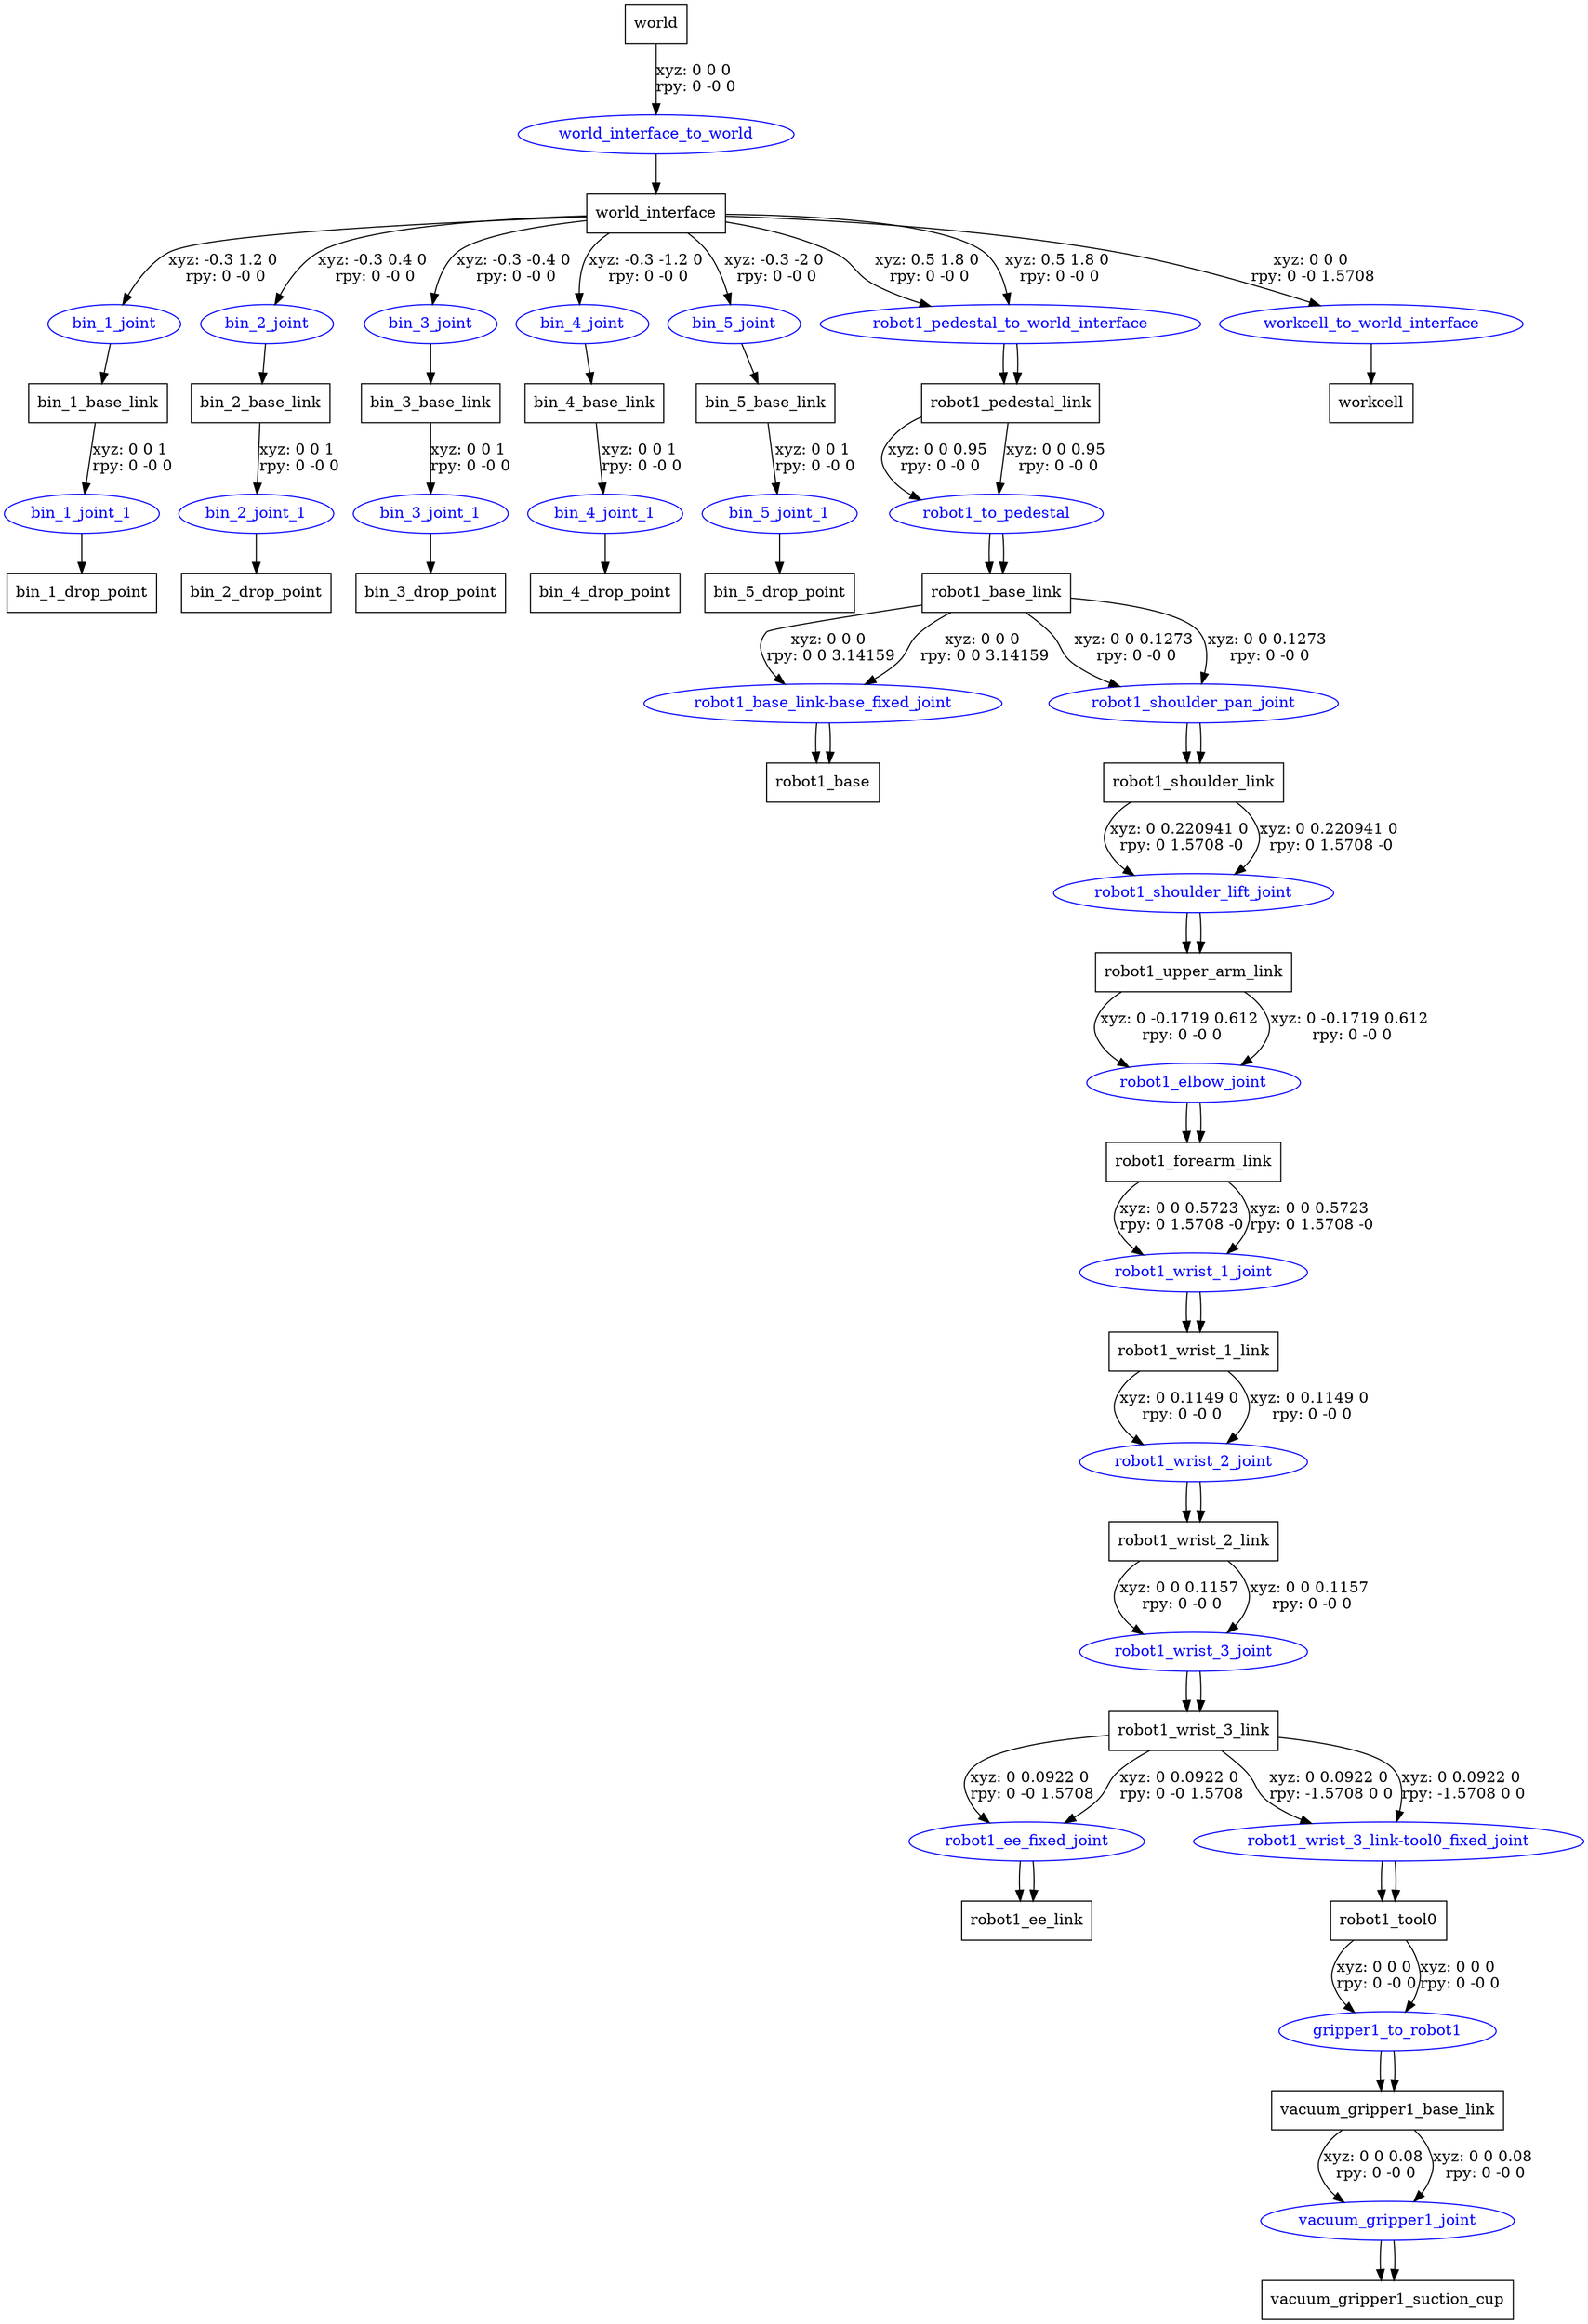 digraph G {
node [shape=box];
"world" [label="world"];
"world_interface" [label="world_interface"];
"bin_1_base_link" [label="bin_1_base_link"];
"bin_1_drop_point" [label="bin_1_drop_point"];
"bin_2_base_link" [label="bin_2_base_link"];
"bin_2_drop_point" [label="bin_2_drop_point"];
"bin_3_base_link" [label="bin_3_base_link"];
"bin_3_drop_point" [label="bin_3_drop_point"];
"bin_4_base_link" [label="bin_4_base_link"];
"bin_4_drop_point" [label="bin_4_drop_point"];
"bin_5_base_link" [label="bin_5_base_link"];
"bin_5_drop_point" [label="bin_5_drop_point"];
"robot1_pedestal_link" [label="robot1_pedestal_link"];
"robot1_base_link" [label="robot1_base_link"];
"robot1_base" [label="robot1_base"];
"robot1_shoulder_link" [label="robot1_shoulder_link"];
"robot1_upper_arm_link" [label="robot1_upper_arm_link"];
"robot1_forearm_link" [label="robot1_forearm_link"];
"robot1_wrist_1_link" [label="robot1_wrist_1_link"];
"robot1_wrist_2_link" [label="robot1_wrist_2_link"];
"robot1_wrist_3_link" [label="robot1_wrist_3_link"];
"robot1_ee_link" [label="robot1_ee_link"];
"robot1_tool0" [label="robot1_tool0"];
"vacuum_gripper1_base_link" [label="vacuum_gripper1_base_link"];
"vacuum_gripper1_suction_cup" [label="vacuum_gripper1_suction_cup"];
"robot1_pedestal_link" [label="robot1_pedestal_link"];
"robot1_base_link" [label="robot1_base_link"];
"robot1_base" [label="robot1_base"];
"robot1_shoulder_link" [label="robot1_shoulder_link"];
"robot1_upper_arm_link" [label="robot1_upper_arm_link"];
"robot1_forearm_link" [label="robot1_forearm_link"];
"robot1_wrist_1_link" [label="robot1_wrist_1_link"];
"robot1_wrist_2_link" [label="robot1_wrist_2_link"];
"robot1_wrist_3_link" [label="robot1_wrist_3_link"];
"robot1_ee_link" [label="robot1_ee_link"];
"robot1_tool0" [label="robot1_tool0"];
"vacuum_gripper1_base_link" [label="vacuum_gripper1_base_link"];
"vacuum_gripper1_suction_cup" [label="vacuum_gripper1_suction_cup"];
"workcell" [label="workcell"];
node [shape=ellipse, color=blue, fontcolor=blue];
"world" -> "world_interface_to_world" [label="xyz: 0 0 0 \nrpy: 0 -0 0"]
"world_interface_to_world" -> "world_interface"
"world_interface" -> "bin_1_joint" [label="xyz: -0.3 1.2 0 \nrpy: 0 -0 0"]
"bin_1_joint" -> "bin_1_base_link"
"bin_1_base_link" -> "bin_1_joint_1" [label="xyz: 0 0 1 \nrpy: 0 -0 0"]
"bin_1_joint_1" -> "bin_1_drop_point"
"world_interface" -> "bin_2_joint" [label="xyz: -0.3 0.4 0 \nrpy: 0 -0 0"]
"bin_2_joint" -> "bin_2_base_link"
"bin_2_base_link" -> "bin_2_joint_1" [label="xyz: 0 0 1 \nrpy: 0 -0 0"]
"bin_2_joint_1" -> "bin_2_drop_point"
"world_interface" -> "bin_3_joint" [label="xyz: -0.3 -0.4 0 \nrpy: 0 -0 0"]
"bin_3_joint" -> "bin_3_base_link"
"bin_3_base_link" -> "bin_3_joint_1" [label="xyz: 0 0 1 \nrpy: 0 -0 0"]
"bin_3_joint_1" -> "bin_3_drop_point"
"world_interface" -> "bin_4_joint" [label="xyz: -0.3 -1.2 0 \nrpy: 0 -0 0"]
"bin_4_joint" -> "bin_4_base_link"
"bin_4_base_link" -> "bin_4_joint_1" [label="xyz: 0 0 1 \nrpy: 0 -0 0"]
"bin_4_joint_1" -> "bin_4_drop_point"
"world_interface" -> "bin_5_joint" [label="xyz: -0.3 -2 0 \nrpy: 0 -0 0"]
"bin_5_joint" -> "bin_5_base_link"
"bin_5_base_link" -> "bin_5_joint_1" [label="xyz: 0 0 1 \nrpy: 0 -0 0"]
"bin_5_joint_1" -> "bin_5_drop_point"
"world_interface" -> "robot1_pedestal_to_world_interface" [label="xyz: 0.5 1.8 0 \nrpy: 0 -0 0"]
"robot1_pedestal_to_world_interface" -> "robot1_pedestal_link"
"robot1_pedestal_link" -> "robot1_to_pedestal" [label="xyz: 0 0 0.95 \nrpy: 0 -0 0"]
"robot1_to_pedestal" -> "robot1_base_link"
"robot1_base_link" -> "robot1_base_link-base_fixed_joint" [label="xyz: 0 0 0 \nrpy: 0 0 3.14159"]
"robot1_base_link-base_fixed_joint" -> "robot1_base"
"robot1_base_link" -> "robot1_shoulder_pan_joint" [label="xyz: 0 0 0.1273 \nrpy: 0 -0 0"]
"robot1_shoulder_pan_joint" -> "robot1_shoulder_link"
"robot1_shoulder_link" -> "robot1_shoulder_lift_joint" [label="xyz: 0 0.220941 0 \nrpy: 0 1.5708 -0"]
"robot1_shoulder_lift_joint" -> "robot1_upper_arm_link"
"robot1_upper_arm_link" -> "robot1_elbow_joint" [label="xyz: 0 -0.1719 0.612 \nrpy: 0 -0 0"]
"robot1_elbow_joint" -> "robot1_forearm_link"
"robot1_forearm_link" -> "robot1_wrist_1_joint" [label="xyz: 0 0 0.5723 \nrpy: 0 1.5708 -0"]
"robot1_wrist_1_joint" -> "robot1_wrist_1_link"
"robot1_wrist_1_link" -> "robot1_wrist_2_joint" [label="xyz: 0 0.1149 0 \nrpy: 0 -0 0"]
"robot1_wrist_2_joint" -> "robot1_wrist_2_link"
"robot1_wrist_2_link" -> "robot1_wrist_3_joint" [label="xyz: 0 0 0.1157 \nrpy: 0 -0 0"]
"robot1_wrist_3_joint" -> "robot1_wrist_3_link"
"robot1_wrist_3_link" -> "robot1_ee_fixed_joint" [label="xyz: 0 0.0922 0 \nrpy: 0 -0 1.5708"]
"robot1_ee_fixed_joint" -> "robot1_ee_link"
"robot1_wrist_3_link" -> "robot1_wrist_3_link-tool0_fixed_joint" [label="xyz: 0 0.0922 0 \nrpy: -1.5708 0 0"]
"robot1_wrist_3_link-tool0_fixed_joint" -> "robot1_tool0"
"robot1_tool0" -> "gripper1_to_robot1" [label="xyz: 0 0 0 \nrpy: 0 -0 0"]
"gripper1_to_robot1" -> "vacuum_gripper1_base_link"
"vacuum_gripper1_base_link" -> "vacuum_gripper1_joint" [label="xyz: 0 0 0.08 \nrpy: 0 -0 0"]
"vacuum_gripper1_joint" -> "vacuum_gripper1_suction_cup"
"world_interface" -> "robot1_pedestal_to_world_interface" [label="xyz: 0.5 1.8 0 \nrpy: 0 -0 0"]
"robot1_pedestal_to_world_interface" -> "robot1_pedestal_link"
"robot1_pedestal_link" -> "robot1_to_pedestal" [label="xyz: 0 0 0.95 \nrpy: 0 -0 0"]
"robot1_to_pedestal" -> "robot1_base_link"
"robot1_base_link" -> "robot1_base_link-base_fixed_joint" [label="xyz: 0 0 0 \nrpy: 0 0 3.14159"]
"robot1_base_link-base_fixed_joint" -> "robot1_base"
"robot1_base_link" -> "robot1_shoulder_pan_joint" [label="xyz: 0 0 0.1273 \nrpy: 0 -0 0"]
"robot1_shoulder_pan_joint" -> "robot1_shoulder_link"
"robot1_shoulder_link" -> "robot1_shoulder_lift_joint" [label="xyz: 0 0.220941 0 \nrpy: 0 1.5708 -0"]
"robot1_shoulder_lift_joint" -> "robot1_upper_arm_link"
"robot1_upper_arm_link" -> "robot1_elbow_joint" [label="xyz: 0 -0.1719 0.612 \nrpy: 0 -0 0"]
"robot1_elbow_joint" -> "robot1_forearm_link"
"robot1_forearm_link" -> "robot1_wrist_1_joint" [label="xyz: 0 0 0.5723 \nrpy: 0 1.5708 -0"]
"robot1_wrist_1_joint" -> "robot1_wrist_1_link"
"robot1_wrist_1_link" -> "robot1_wrist_2_joint" [label="xyz: 0 0.1149 0 \nrpy: 0 -0 0"]
"robot1_wrist_2_joint" -> "robot1_wrist_2_link"
"robot1_wrist_2_link" -> "robot1_wrist_3_joint" [label="xyz: 0 0 0.1157 \nrpy: 0 -0 0"]
"robot1_wrist_3_joint" -> "robot1_wrist_3_link"
"robot1_wrist_3_link" -> "robot1_ee_fixed_joint" [label="xyz: 0 0.0922 0 \nrpy: 0 -0 1.5708"]
"robot1_ee_fixed_joint" -> "robot1_ee_link"
"robot1_wrist_3_link" -> "robot1_wrist_3_link-tool0_fixed_joint" [label="xyz: 0 0.0922 0 \nrpy: -1.5708 0 0"]
"robot1_wrist_3_link-tool0_fixed_joint" -> "robot1_tool0"
"robot1_tool0" -> "gripper1_to_robot1" [label="xyz: 0 0 0 \nrpy: 0 -0 0"]
"gripper1_to_robot1" -> "vacuum_gripper1_base_link"
"vacuum_gripper1_base_link" -> "vacuum_gripper1_joint" [label="xyz: 0 0 0.08 \nrpy: 0 -0 0"]
"vacuum_gripper1_joint" -> "vacuum_gripper1_suction_cup"
"world_interface" -> "workcell_to_world_interface" [label="xyz: 0 0 0 \nrpy: 0 -0 1.5708"]
"workcell_to_world_interface" -> "workcell"
}
